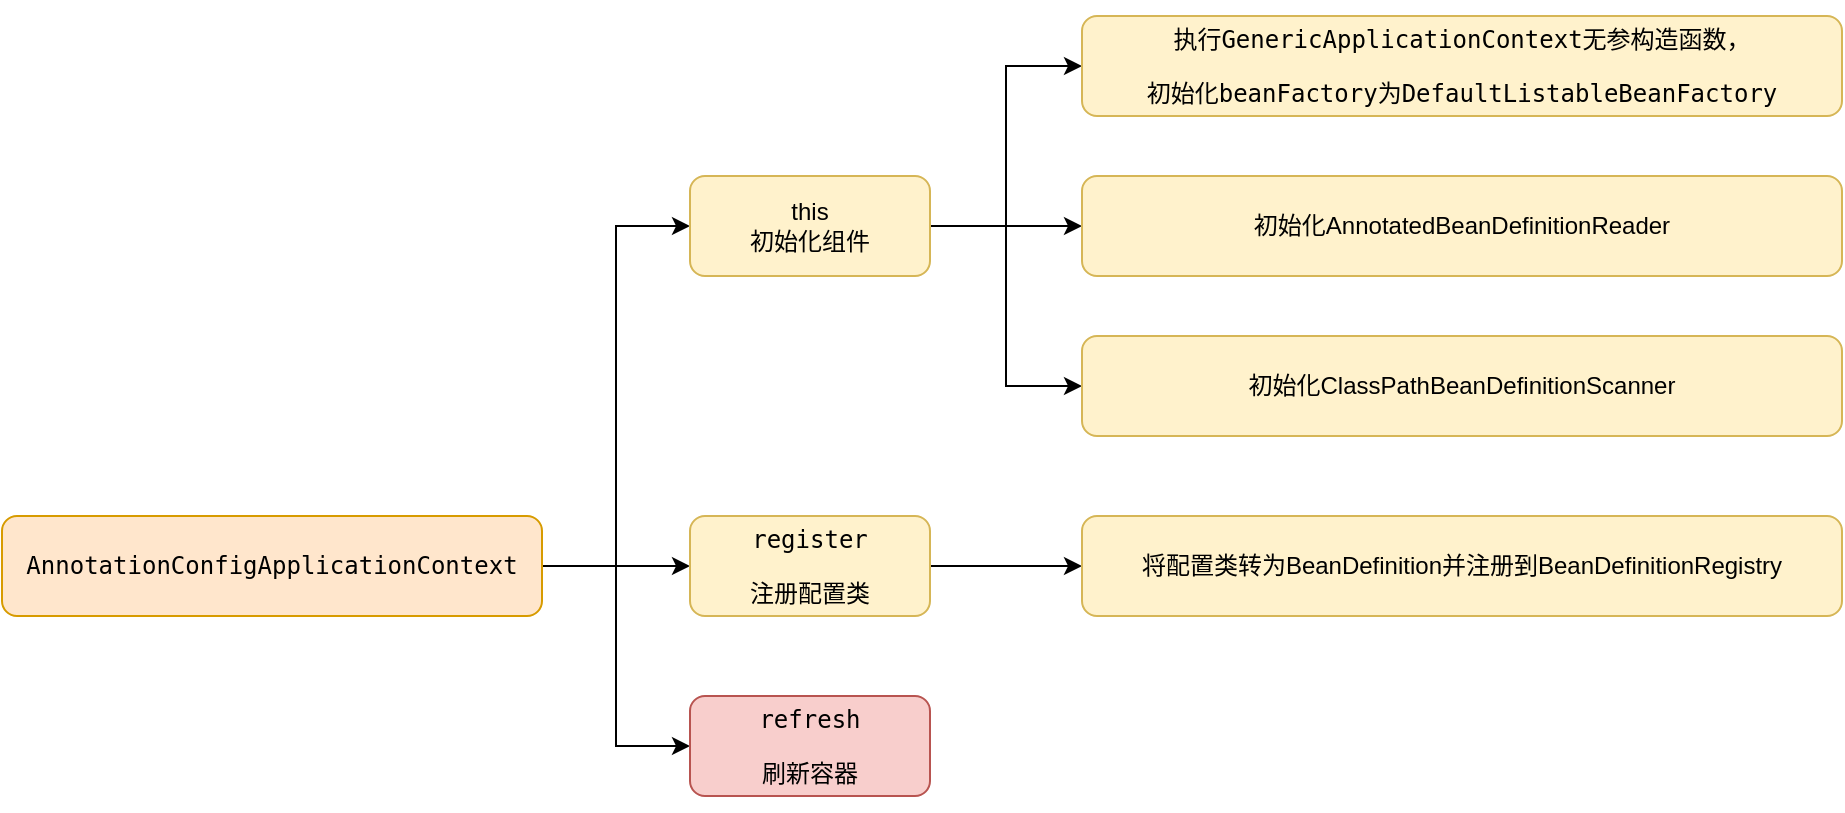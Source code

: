 <mxfile version="14.5.3" type="github">
  <diagram id="cTsIDNshQpALD4lZKKJo" name="Page-1">
    <mxGraphModel dx="946" dy="1705" grid="1" gridSize="10" guides="1" tooltips="1" connect="1" arrows="1" fold="1" page="1" pageScale="1" pageWidth="827" pageHeight="1169" math="0" shadow="0">
      <root>
        <mxCell id="0" />
        <mxCell id="1" parent="0" />
        <mxCell id="OZ0cQjbIUvIi7hMA9QfN-11" style="edgeStyle=orthogonalEdgeStyle;rounded=0;orthogonalLoop=1;jettySize=auto;html=1;exitX=1;exitY=0.5;exitDx=0;exitDy=0;entryX=0;entryY=0.5;entryDx=0;entryDy=0;" edge="1" parent="1" source="OZ0cQjbIUvIi7hMA9QfN-1" target="OZ0cQjbIUvIi7hMA9QfN-3">
          <mxGeometry relative="1" as="geometry" />
        </mxCell>
        <mxCell id="OZ0cQjbIUvIi7hMA9QfN-12" style="edgeStyle=orthogonalEdgeStyle;rounded=0;orthogonalLoop=1;jettySize=auto;html=1;exitX=1;exitY=0.5;exitDx=0;exitDy=0;entryX=0;entryY=0.5;entryDx=0;entryDy=0;" edge="1" parent="1" source="OZ0cQjbIUvIi7hMA9QfN-1" target="OZ0cQjbIUvIi7hMA9QfN-4">
          <mxGeometry relative="1" as="geometry" />
        </mxCell>
        <mxCell id="OZ0cQjbIUvIi7hMA9QfN-13" style="edgeStyle=orthogonalEdgeStyle;rounded=0;orthogonalLoop=1;jettySize=auto;html=1;exitX=1;exitY=0.5;exitDx=0;exitDy=0;entryX=0;entryY=0.5;entryDx=0;entryDy=0;" edge="1" parent="1" source="OZ0cQjbIUvIi7hMA9QfN-1" target="OZ0cQjbIUvIi7hMA9QfN-5">
          <mxGeometry relative="1" as="geometry" />
        </mxCell>
        <mxCell id="OZ0cQjbIUvIi7hMA9QfN-1" value="&lt;pre&gt;AnnotationConfigApplicationContext&lt;/pre&gt;" style="rounded=1;whiteSpace=wrap;html=1;fillColor=#ffe6cc;strokeColor=#d79b00;" vertex="1" parent="1">
          <mxGeometry x="10" y="240" width="270" height="50" as="geometry" />
        </mxCell>
        <mxCell id="OZ0cQjbIUvIi7hMA9QfN-15" style="edgeStyle=orthogonalEdgeStyle;rounded=0;orthogonalLoop=1;jettySize=auto;html=1;exitX=1;exitY=0.5;exitDx=0;exitDy=0;entryX=0;entryY=0.5;entryDx=0;entryDy=0;" edge="1" parent="1" source="OZ0cQjbIUvIi7hMA9QfN-3" target="OZ0cQjbIUvIi7hMA9QfN-6">
          <mxGeometry relative="1" as="geometry" />
        </mxCell>
        <mxCell id="OZ0cQjbIUvIi7hMA9QfN-16" style="edgeStyle=orthogonalEdgeStyle;rounded=0;orthogonalLoop=1;jettySize=auto;html=1;exitX=1;exitY=0.5;exitDx=0;exitDy=0;entryX=0;entryY=0.5;entryDx=0;entryDy=0;" edge="1" parent="1" source="OZ0cQjbIUvIi7hMA9QfN-3" target="OZ0cQjbIUvIi7hMA9QfN-7">
          <mxGeometry relative="1" as="geometry" />
        </mxCell>
        <mxCell id="OZ0cQjbIUvIi7hMA9QfN-17" style="edgeStyle=orthogonalEdgeStyle;rounded=0;orthogonalLoop=1;jettySize=auto;html=1;exitX=1;exitY=0.5;exitDx=0;exitDy=0;entryX=0;entryY=0.5;entryDx=0;entryDy=0;" edge="1" parent="1" source="OZ0cQjbIUvIi7hMA9QfN-3" target="OZ0cQjbIUvIi7hMA9QfN-8">
          <mxGeometry relative="1" as="geometry" />
        </mxCell>
        <mxCell id="OZ0cQjbIUvIi7hMA9QfN-3" value="this&lt;br&gt;初始化组件" style="rounded=1;whiteSpace=wrap;html=1;fillColor=#fff2cc;strokeColor=#d6b656;" vertex="1" parent="1">
          <mxGeometry x="354" y="70" width="120" height="50" as="geometry" />
        </mxCell>
        <mxCell id="OZ0cQjbIUvIi7hMA9QfN-14" style="edgeStyle=orthogonalEdgeStyle;rounded=0;orthogonalLoop=1;jettySize=auto;html=1;exitX=1;exitY=0.5;exitDx=0;exitDy=0;entryX=0;entryY=0.5;entryDx=0;entryDy=0;" edge="1" parent="1" source="OZ0cQjbIUvIi7hMA9QfN-4" target="OZ0cQjbIUvIi7hMA9QfN-10">
          <mxGeometry relative="1" as="geometry" />
        </mxCell>
        <mxCell id="OZ0cQjbIUvIi7hMA9QfN-4" value="&lt;pre&gt;register&lt;/pre&gt;&lt;pre&gt;注册配置类&lt;/pre&gt;" style="rounded=1;whiteSpace=wrap;html=1;fillColor=#fff2cc;strokeColor=#d6b656;" vertex="1" parent="1">
          <mxGeometry x="354" y="240" width="120" height="50" as="geometry" />
        </mxCell>
        <mxCell id="OZ0cQjbIUvIi7hMA9QfN-5" value="&lt;pre&gt;&lt;pre&gt;refresh&lt;/pre&gt;&lt;pre&gt;刷新容器&lt;/pre&gt;&lt;/pre&gt;" style="rounded=1;whiteSpace=wrap;html=1;fillColor=#f8cecc;strokeColor=#b85450;" vertex="1" parent="1">
          <mxGeometry x="354" y="330" width="120" height="50" as="geometry" />
        </mxCell>
        <mxCell id="OZ0cQjbIUvIi7hMA9QfN-6" value="&lt;pre&gt;&lt;pre&gt;执行GenericApplicationContext无参构造函数，&lt;/pre&gt;&lt;pre&gt;初始化beanFactory为DefaultListableBeanFactory&lt;/pre&gt;&lt;/pre&gt;" style="rounded=1;whiteSpace=wrap;html=1;fillColor=#fff2cc;strokeColor=#d6b656;" vertex="1" parent="1">
          <mxGeometry x="550" y="-10" width="380" height="50" as="geometry" />
        </mxCell>
        <mxCell id="OZ0cQjbIUvIi7hMA9QfN-7" value="初始化AnnotatedBeanDefinitionReader" style="rounded=1;whiteSpace=wrap;html=1;fillColor=#fff2cc;strokeColor=#d6b656;" vertex="1" parent="1">
          <mxGeometry x="550" y="70" width="380" height="50" as="geometry" />
        </mxCell>
        <mxCell id="OZ0cQjbIUvIi7hMA9QfN-8" value="初始化ClassPathBeanDefinitionScanner" style="rounded=1;whiteSpace=wrap;html=1;fillColor=#fff2cc;strokeColor=#d6b656;" vertex="1" parent="1">
          <mxGeometry x="550" y="150" width="380" height="50" as="geometry" />
        </mxCell>
        <mxCell id="OZ0cQjbIUvIi7hMA9QfN-10" value="将配置类转为BeanDefinition并注册到BeanDefinitionRegistry" style="rounded=1;whiteSpace=wrap;html=1;fillColor=#fff2cc;strokeColor=#d6b656;" vertex="1" parent="1">
          <mxGeometry x="550" y="240" width="380" height="50" as="geometry" />
        </mxCell>
      </root>
    </mxGraphModel>
  </diagram>
</mxfile>
